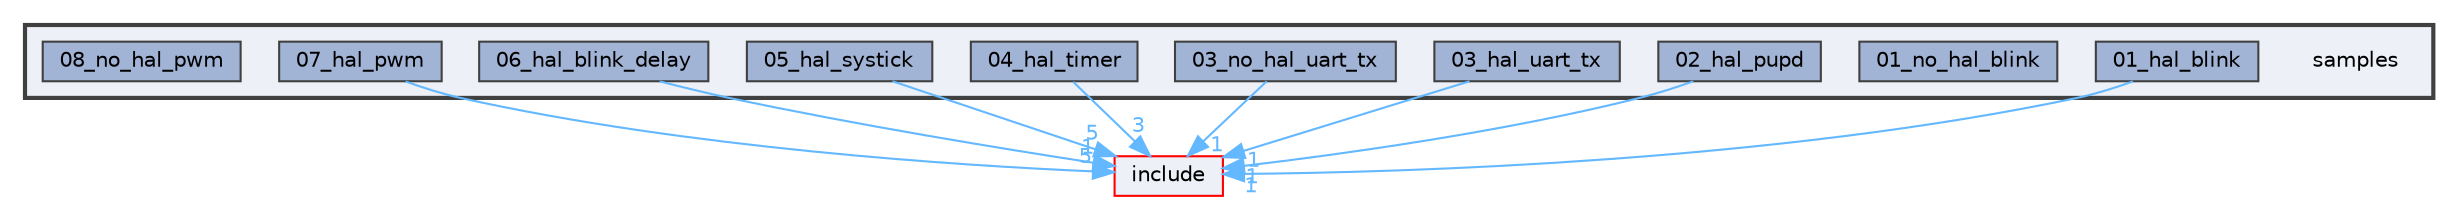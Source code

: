 digraph "samples"
{
 // LATEX_PDF_SIZE
  bgcolor="transparent";
  edge [fontname=Helvetica,fontsize=10,labelfontname=Helvetica,labelfontsize=10];
  node [fontname=Helvetica,fontsize=10,shape=box,height=0.2,width=0.4];
  compound=true
  subgraph clusterdir_6f9635d4fbfa321d4c00f29df5cd540c {
    graph [ bgcolor="#edf0f7", pencolor="grey25", label="", fontname=Helvetica,fontsize=10 style="filled,bold", URL="dir_6f9635d4fbfa321d4c00f29df5cd540c.html",tooltip=""]
    dir_6f9635d4fbfa321d4c00f29df5cd540c [shape=plaintext, label="samples"];
  dir_b353d5d893dff5ba1ddf9868de5ae21d [label="01_hal_blink", fillcolor="#a2b4d6", color="grey25", style="filled", URL="dir_b353d5d893dff5ba1ddf9868de5ae21d.html",tooltip=""];
  dir_3ae31a605660e17d563d2f637adfe638 [label="01_no_hal_blink", fillcolor="#a2b4d6", color="grey25", style="filled", URL="dir_3ae31a605660e17d563d2f637adfe638.html",tooltip=""];
  dir_1a302812dbe59c08191da70e2ce0a39a [label="02_hal_pupd", fillcolor="#a2b4d6", color="grey25", style="filled", URL="dir_1a302812dbe59c08191da70e2ce0a39a.html",tooltip=""];
  dir_0862825e2038b8b9d8f6e7e7378eef1b [label="03_hal_uart_tx", fillcolor="#a2b4d6", color="grey25", style="filled", URL="dir_0862825e2038b8b9d8f6e7e7378eef1b.html",tooltip=""];
  dir_2605397a8a7e541cfe6761deea394259 [label="03_no_hal_uart_tx", fillcolor="#a2b4d6", color="grey25", style="filled", URL="dir_2605397a8a7e541cfe6761deea394259.html",tooltip=""];
  dir_4c83c172628b412275559c3f3cbb6ca5 [label="04_hal_timer", fillcolor="#a2b4d6", color="grey25", style="filled", URL="dir_4c83c172628b412275559c3f3cbb6ca5.html",tooltip=""];
  dir_181f178495f6eac8b0a0d114349d77b2 [label="05_hal_systick", fillcolor="#a2b4d6", color="grey25", style="filled", URL="dir_181f178495f6eac8b0a0d114349d77b2.html",tooltip=""];
  dir_dce71e11ce415528bfa34ee2ec96a279 [label="06_hal_blink_delay", fillcolor="#a2b4d6", color="grey25", style="filled", URL="dir_dce71e11ce415528bfa34ee2ec96a279.html",tooltip=""];
  dir_ca89224e11f1f76439c1de95b9bc030f [label="07_hal_pwm", fillcolor="#a2b4d6", color="grey25", style="filled", URL="dir_ca89224e11f1f76439c1de95b9bc030f.html",tooltip=""];
  dir_16f8223323deac1d1961d17936a54ca3 [label="08_no_hal_pwm", fillcolor="#a2b4d6", color="grey25", style="filled", URL="dir_16f8223323deac1d1961d17936a54ca3.html",tooltip=""];
  }
  dir_d44c64559bbebec7f509842c48db8b23 [label="include", fillcolor="#edf0f7", color="red", style="filled", URL="dir_d44c64559bbebec7f509842c48db8b23.html",tooltip=""];
  dir_b353d5d893dff5ba1ddf9868de5ae21d->dir_d44c64559bbebec7f509842c48db8b23 [headlabel="1", labeldistance=1.5 headhref="dir_000000_000017.html" href="dir_000000_000017.html" color="steelblue1" fontcolor="steelblue1"];
  dir_1a302812dbe59c08191da70e2ce0a39a->dir_d44c64559bbebec7f509842c48db8b23 [headlabel="1", labeldistance=1.5 headhref="dir_000002_000017.html" href="dir_000002_000017.html" color="steelblue1" fontcolor="steelblue1"];
  dir_0862825e2038b8b9d8f6e7e7378eef1b->dir_d44c64559bbebec7f509842c48db8b23 [headlabel="1", labeldistance=1.5 headhref="dir_000003_000017.html" href="dir_000003_000017.html" color="steelblue1" fontcolor="steelblue1"];
  dir_2605397a8a7e541cfe6761deea394259->dir_d44c64559bbebec7f509842c48db8b23 [headlabel="1", labeldistance=1.5 headhref="dir_000004_000017.html" href="dir_000004_000017.html" color="steelblue1" fontcolor="steelblue1"];
  dir_4c83c172628b412275559c3f3cbb6ca5->dir_d44c64559bbebec7f509842c48db8b23 [headlabel="3", labeldistance=1.5 headhref="dir_000005_000017.html" href="dir_000005_000017.html" color="steelblue1" fontcolor="steelblue1"];
  dir_181f178495f6eac8b0a0d114349d77b2->dir_d44c64559bbebec7f509842c48db8b23 [headlabel="5", labeldistance=1.5 headhref="dir_000006_000017.html" href="dir_000006_000017.html" color="steelblue1" fontcolor="steelblue1"];
  dir_dce71e11ce415528bfa34ee2ec96a279->dir_d44c64559bbebec7f509842c48db8b23 [headlabel="1", labeldistance=1.5 headhref="dir_000007_000017.html" href="dir_000007_000017.html" color="steelblue1" fontcolor="steelblue1"];
  dir_ca89224e11f1f76439c1de95b9bc030f->dir_d44c64559bbebec7f509842c48db8b23 [headlabel="5", labeldistance=1.5 headhref="dir_000008_000017.html" href="dir_000008_000017.html" color="steelblue1" fontcolor="steelblue1"];
}

